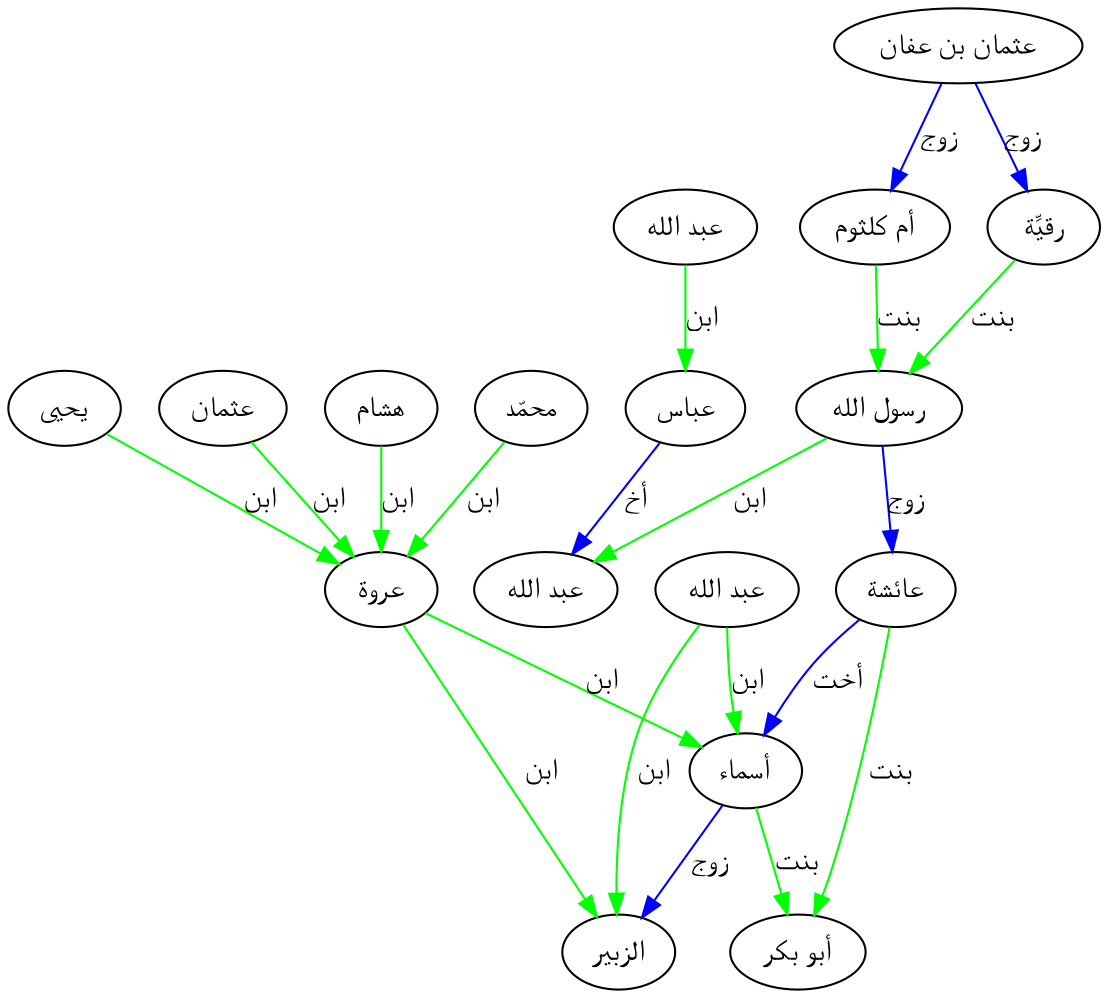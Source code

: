 digraph tree {
    pagedir = TR;
//    rankdir = RL

    "رسول الله" -> "عبد الله" [ label = "ابن", color = green ];
    "رقيَّة" -> "رسول الله" [ label = "بنت", color = green ];
    "أم كلثوم" -> "رسول الله" [ label = "بنت", color = green ];
    "عثمان بن عفان" -> "رقيَّة" [ label = "زوج", color = blue ];
    "عثمان بن عفان" -> "أم كلثوم" [ label = "زوج", color = blue ];
    "رسول الله" -> "عائشة" [ label = "زوج", color = blue ];
    "عائشة" -> "أبو بكر" [ label = "بنت", color = green ];
    "أسماء" -> "أبو بكر" [ label = "بنت", color = green ];
    "عائشة" -> "أسماء" [ label = "أخت", color = blue ];
    "أسماء" -> "الزبير" [ label = "زوج", color = blue ];
    "عروة" -> "أسماء" [ label = "ابن", color = green ];
    "عروة" -> "الزبير" [ label = "ابن", color = green ];
    عبدالله١ [ label = "عبد الله" ];
    عبدالله١ -> "أسماء" [ label = "ابن", color = green ];
    عبدالله١ -> "الزبير" [ label = "ابن", color = green ];
    "يحيى" -> "عروة" [ label = "ابن", color = green ];
    "عثمان" -> "عروة" [ label = "ابن", color = green ];
    "هشام" -> "عروة" [ label = "ابن", color = green ];
    "محمّد" -> "عروة" [ label = "ابن", color = green ];
    "عباس" -> "عبد الله" [ label = "أخ", color = blue ];
    عبدالله٢ [ label = "عبد الله" ];
    عبدالله٢ -> "عباس" [ label = "ابن", color = green ];
}
